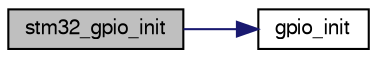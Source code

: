 digraph "stm32_gpio_init"
{
  edge [fontname="FreeSans",fontsize="10",labelfontname="FreeSans",labelfontsize="10"];
  node [fontname="FreeSans",fontsize="10",shape=record];
  rankdir="LR";
  Node1 [label="stm32_gpio_init",height=0.2,width=0.4,color="black", fillcolor="grey75", style="filled", fontcolor="black"];
  Node1 -> Node2 [color="midnightblue",fontsize="10",style="solid",fontname="FreeSans"];
  Node2 [label="gpio_init",height=0.2,width=0.4,color="black", fillcolor="white", style="filled",URL="$crazyflie_2chibios_2v2_81_2board_8c.html#a80165e560c06aa6ebd909115c6b9221a"];
}
